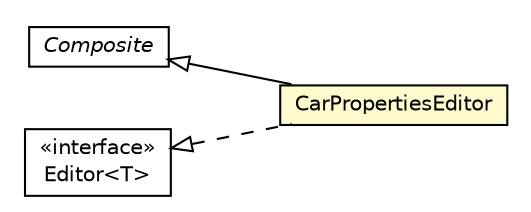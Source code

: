 #!/usr/local/bin/dot
#
# Class diagram 
# Generated by UMLGraph version R5_6-24-gf6e263 (http://www.umlgraph.org/)
#

digraph G {
	edge [fontname="Helvetica",fontsize=10,labelfontname="Helvetica",labelfontsize=10];
	node [fontname="Helvetica",fontsize=10,shape=plaintext];
	nodesep=0.25;
	ranksep=0.5;
	rankdir=LR;
	// com.gwtplatform.carstore.client.application.cars.car.widget.CarPropertiesEditor
	c116465 [label=<<table title="com.gwtplatform.carstore.client.application.cars.car.widget.CarPropertiesEditor" border="0" cellborder="1" cellspacing="0" cellpadding="2" port="p" bgcolor="lemonChiffon" href="./CarPropertiesEditor.html">
		<tr><td><table border="0" cellspacing="0" cellpadding="1">
<tr><td align="center" balign="center"> CarPropertiesEditor </td></tr>
		</table></td></tr>
		</table>>, URL="./CarPropertiesEditor.html", fontname="Helvetica", fontcolor="black", fontsize=10.0];
	//com.gwtplatform.carstore.client.application.cars.car.widget.CarPropertiesEditor extends com.google.gwt.user.client.ui.Composite
	c116673:p -> c116465:p [dir=back,arrowtail=empty];
	//com.gwtplatform.carstore.client.application.cars.car.widget.CarPropertiesEditor implements com.google.gwt.editor.client.Editor<T>
	c116674:p -> c116465:p [dir=back,arrowtail=empty,style=dashed];
	// com.google.gwt.user.client.ui.Composite
	c116673 [label=<<table title="com.google.gwt.user.client.ui.Composite" border="0" cellborder="1" cellspacing="0" cellpadding="2" port="p" href="http://google-web-toolkit.googlecode.com/svn/javadoc/latest/com/google/gwt/user/client/ui/Composite.html">
		<tr><td><table border="0" cellspacing="0" cellpadding="1">
<tr><td align="center" balign="center"><font face="Helvetica-Oblique"> Composite </font></td></tr>
		</table></td></tr>
		</table>>, URL="http://google-web-toolkit.googlecode.com/svn/javadoc/latest/com/google/gwt/user/client/ui/Composite.html", fontname="Helvetica", fontcolor="black", fontsize=10.0];
	// com.google.gwt.editor.client.Editor<T>
	c116674 [label=<<table title="com.google.gwt.editor.client.Editor" border="0" cellborder="1" cellspacing="0" cellpadding="2" port="p" href="http://google-web-toolkit.googlecode.com/svn/javadoc/latest/com/google/gwt/editor/client/Editor.html">
		<tr><td><table border="0" cellspacing="0" cellpadding="1">
<tr><td align="center" balign="center"> &#171;interface&#187; </td></tr>
<tr><td align="center" balign="center"> Editor&lt;T&gt; </td></tr>
		</table></td></tr>
		</table>>, URL="http://google-web-toolkit.googlecode.com/svn/javadoc/latest/com/google/gwt/editor/client/Editor.html", fontname="Helvetica", fontcolor="black", fontsize=10.0];
}

